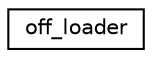 digraph "Graphical Class Hierarchy"
{
  edge [fontname="Helvetica",fontsize="10",labelfontname="Helvetica",labelfontsize="10"];
  node [fontname="Helvetica",fontsize="10",shape=record];
  rankdir="LR";
  Node1 [label="off_loader",height=0.2,width=0.4,color="black", fillcolor="white", style="filled",URL="$classoff__loader.html"];
}
